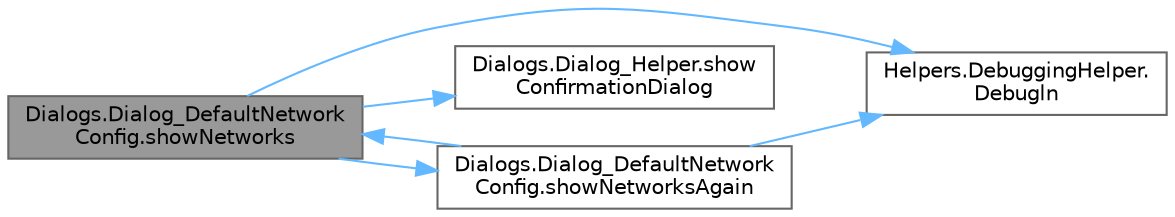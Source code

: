 digraph "Dialogs.Dialog_DefaultNetworkConfig.showNetworks"
{
 // LATEX_PDF_SIZE
  bgcolor="transparent";
  edge [fontname=Helvetica,fontsize=10,labelfontname=Helvetica,labelfontsize=10];
  node [fontname=Helvetica,fontsize=10,shape=box,height=0.2,width=0.4];
  rankdir="LR";
  Node1 [id="Node000001",label="Dialogs.Dialog_DefaultNetwork\lConfig.showNetworks",height=0.2,width=0.4,color="gray40", fillcolor="grey60", style="filled", fontcolor="black",tooltip=" "];
  Node1 -> Node2 [id="edge1_Node000001_Node000002",color="steelblue1",style="solid",tooltip=" "];
  Node2 [id="Node000002",label="Helpers.DebuggingHelper.\lDebugln",height=0.2,width=0.4,color="grey40", fillcolor="white", style="filled",URL="$class_helpers_1_1_debugging_helper.html#ac446f43e6c9df2e528e55c235b25cd6c",tooltip=" "];
  Node1 -> Node3 [id="edge2_Node000001_Node000003",color="steelblue1",style="solid",tooltip=" "];
  Node3 [id="Node000003",label="Dialogs.Dialog_Helper.show\lConfirmationDialog",height=0.2,width=0.4,color="grey40", fillcolor="white", style="filled",URL="$class_dialogs_1_1_dialog___helper.html#a7ec20b2bf87c52b9ca6f316b5f85dc9e",tooltip=" "];
  Node1 -> Node4 [id="edge3_Node000001_Node000004",color="steelblue1",style="solid",tooltip=" "];
  Node4 [id="Node000004",label="Dialogs.Dialog_DefaultNetwork\lConfig.showNetworksAgain",height=0.2,width=0.4,color="grey40", fillcolor="white", style="filled",URL="$class_dialogs_1_1_dialog___default_network_config.html#afb71a9b849d499fb957f1b93cba6ea06",tooltip=" "];
  Node4 -> Node2 [id="edge4_Node000004_Node000002",color="steelblue1",style="solid",tooltip=" "];
  Node4 -> Node1 [id="edge5_Node000004_Node000001",color="steelblue1",style="solid",tooltip=" "];
}

